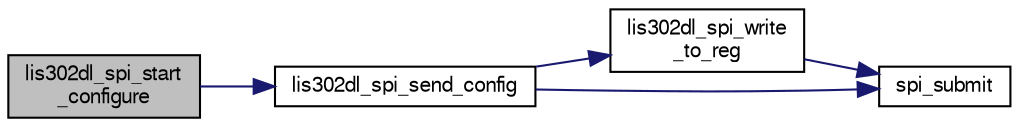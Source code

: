 digraph "lis302dl_spi_start_configure"
{
  edge [fontname="FreeSans",fontsize="10",labelfontname="FreeSans",labelfontsize="10"];
  node [fontname="FreeSans",fontsize="10",shape=record];
  rankdir="LR";
  Node1 [label="lis302dl_spi_start\l_configure",height=0.2,width=0.4,color="black", fillcolor="grey75", style="filled", fontcolor="black"];
  Node1 -> Node2 [color="midnightblue",fontsize="10",style="solid",fontname="FreeSans"];
  Node2 [label="lis302dl_spi_send_config",height=0.2,width=0.4,color="black", fillcolor="white", style="filled",URL="$lis302dl__spi_8c.html#aece7185572dd59d44e42796665e9bebc"];
  Node2 -> Node3 [color="midnightblue",fontsize="10",style="solid",fontname="FreeSans"];
  Node3 [label="lis302dl_spi_write\l_to_reg",height=0.2,width=0.4,color="black", fillcolor="white", style="filled",URL="$lis302dl__spi_8c.html#add754cb4b52da4c26b6fe3dca4320f27"];
  Node3 -> Node4 [color="midnightblue",fontsize="10",style="solid",fontname="FreeSans"];
  Node4 [label="spi_submit",height=0.2,width=0.4,color="black", fillcolor="white", style="filled",URL="$group__spi.html#ga5d383931766cb373ebad0b8bc26d439d",tooltip="Submit SPI transaction. "];
  Node2 -> Node4 [color="midnightblue",fontsize="10",style="solid",fontname="FreeSans"];
}
